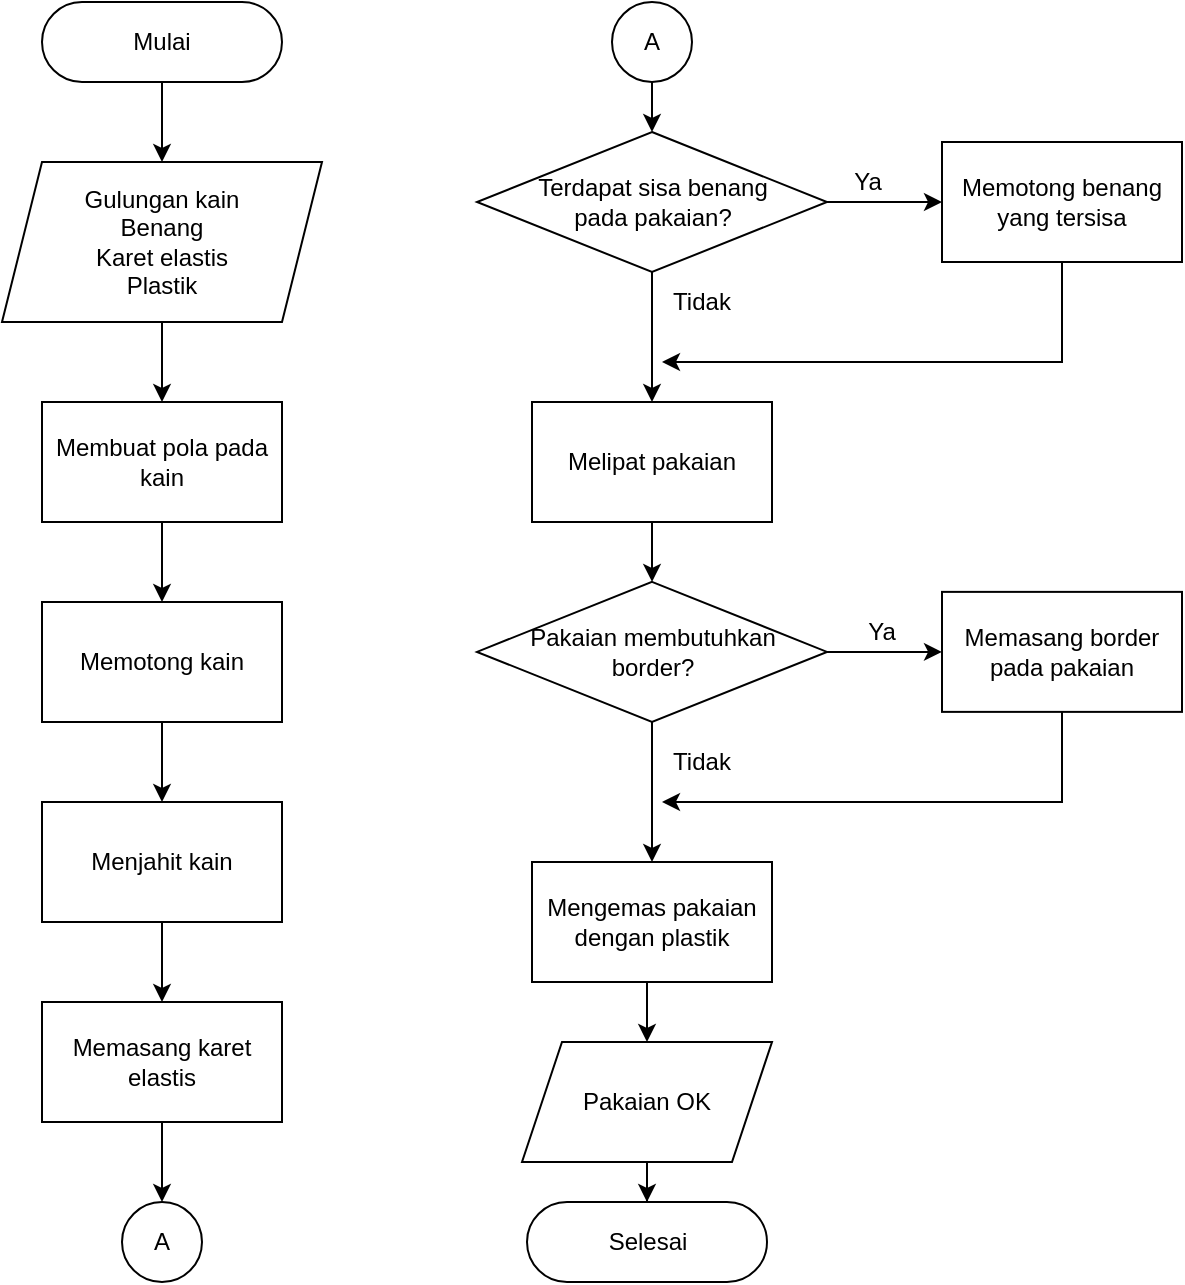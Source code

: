 <mxfile version="15.0.6" type="github">
  <diagram id="SvJlqrv_Ubx2b7r8ZZ3b" name="Page-1">
    <mxGraphModel dx="1240" dy="669" grid="1" gridSize="10" guides="1" tooltips="1" connect="1" arrows="1" fold="1" page="1" pageScale="1" pageWidth="850" pageHeight="1100" math="0" shadow="0">
      <root>
        <mxCell id="0" />
        <mxCell id="1" parent="0" />
        <mxCell id="EQxsAdqln0tXPdf_CBqu-6" style="edgeStyle=orthogonalEdgeStyle;rounded=0;orthogonalLoop=1;jettySize=auto;html=1;" parent="1" source="EQxsAdqln0tXPdf_CBqu-1" target="EQxsAdqln0tXPdf_CBqu-5" edge="1">
          <mxGeometry relative="1" as="geometry" />
        </mxCell>
        <mxCell id="EQxsAdqln0tXPdf_CBqu-1" value="Mulai" style="rounded=1;whiteSpace=wrap;html=1;arcSize=50;" parent="1" vertex="1">
          <mxGeometry x="170" y="100" width="120" height="40" as="geometry" />
        </mxCell>
        <mxCell id="EQxsAdqln0tXPdf_CBqu-4" value="Selesai" style="rounded=1;whiteSpace=wrap;html=1;arcSize=50;" parent="1" vertex="1">
          <mxGeometry x="412.5" y="700" width="120" height="40" as="geometry" />
        </mxCell>
        <mxCell id="EQxsAdqln0tXPdf_CBqu-10" style="edgeStyle=orthogonalEdgeStyle;rounded=0;orthogonalLoop=1;jettySize=auto;html=1;" parent="1" source="EQxsAdqln0tXPdf_CBqu-5" target="EQxsAdqln0tXPdf_CBqu-7" edge="1">
          <mxGeometry relative="1" as="geometry" />
        </mxCell>
        <mxCell id="EQxsAdqln0tXPdf_CBqu-5" value="&lt;div&gt;Gulungan kain&lt;/div&gt;&lt;div&gt;Benang&lt;/div&gt;&lt;div&gt;Karet elastis&lt;br&gt;&lt;/div&gt;&lt;div&gt;Plastik&lt;br&gt;&lt;/div&gt;" style="shape=parallelogram;perimeter=parallelogramPerimeter;whiteSpace=wrap;html=1;fixedSize=1;" parent="1" vertex="1">
          <mxGeometry x="150" y="180" width="160" height="80" as="geometry" />
        </mxCell>
        <mxCell id="EQxsAdqln0tXPdf_CBqu-12" value="" style="edgeStyle=orthogonalEdgeStyle;rounded=0;orthogonalLoop=1;jettySize=auto;html=1;" parent="1" source="EQxsAdqln0tXPdf_CBqu-7" target="EQxsAdqln0tXPdf_CBqu-11" edge="1">
          <mxGeometry relative="1" as="geometry" />
        </mxCell>
        <mxCell id="EQxsAdqln0tXPdf_CBqu-7" value="Membuat pola pada kain" style="rounded=0;whiteSpace=wrap;html=1;" parent="1" vertex="1">
          <mxGeometry x="170" y="300" width="120" height="60" as="geometry" />
        </mxCell>
        <mxCell id="EQxsAdqln0tXPdf_CBqu-14" value="" style="edgeStyle=orthogonalEdgeStyle;rounded=0;orthogonalLoop=1;jettySize=auto;html=1;" parent="1" source="EQxsAdqln0tXPdf_CBqu-11" target="EQxsAdqln0tXPdf_CBqu-13" edge="1">
          <mxGeometry relative="1" as="geometry" />
        </mxCell>
        <mxCell id="EQxsAdqln0tXPdf_CBqu-11" value="Memotong kain" style="whiteSpace=wrap;html=1;rounded=0;" parent="1" vertex="1">
          <mxGeometry x="170" y="400" width="120" height="60" as="geometry" />
        </mxCell>
        <mxCell id="EQxsAdqln0tXPdf_CBqu-16" value="" style="edgeStyle=orthogonalEdgeStyle;rounded=0;orthogonalLoop=1;jettySize=auto;html=1;" parent="1" source="EQxsAdqln0tXPdf_CBqu-13" target="EQxsAdqln0tXPdf_CBqu-15" edge="1">
          <mxGeometry relative="1" as="geometry" />
        </mxCell>
        <mxCell id="EQxsAdqln0tXPdf_CBqu-13" value="Menjahit kain" style="whiteSpace=wrap;html=1;rounded=0;" parent="1" vertex="1">
          <mxGeometry x="170" y="500" width="120" height="60" as="geometry" />
        </mxCell>
        <mxCell id="EQxsAdqln0tXPdf_CBqu-24" style="edgeStyle=orthogonalEdgeStyle;rounded=0;orthogonalLoop=1;jettySize=auto;html=1;" parent="1" source="EQxsAdqln0tXPdf_CBqu-15" target="EQxsAdqln0tXPdf_CBqu-22" edge="1">
          <mxGeometry relative="1" as="geometry" />
        </mxCell>
        <mxCell id="EQxsAdqln0tXPdf_CBqu-15" value="Memasang karet elastis" style="whiteSpace=wrap;html=1;rounded=0;" parent="1" vertex="1">
          <mxGeometry x="170" y="600" width="120" height="60" as="geometry" />
        </mxCell>
        <mxCell id="EQxsAdqln0tXPdf_CBqu-22" value="A" style="ellipse;whiteSpace=wrap;html=1;aspect=fixed;" parent="1" vertex="1">
          <mxGeometry x="210" y="700" width="40" height="40" as="geometry" />
        </mxCell>
        <mxCell id="EQxsAdqln0tXPdf_CBqu-34" style="edgeStyle=orthogonalEdgeStyle;rounded=0;orthogonalLoop=1;jettySize=auto;html=1;" parent="1" source="EQxsAdqln0tXPdf_CBqu-25" target="EQxsAdqln0tXPdf_CBqu-26" edge="1">
          <mxGeometry relative="1" as="geometry" />
        </mxCell>
        <mxCell id="EQxsAdqln0tXPdf_CBqu-25" value="A" style="ellipse;whiteSpace=wrap;html=1;aspect=fixed;" parent="1" vertex="1">
          <mxGeometry x="455" y="100" width="40" height="40" as="geometry" />
        </mxCell>
        <mxCell id="EQxsAdqln0tXPdf_CBqu-32" style="edgeStyle=orthogonalEdgeStyle;rounded=0;orthogonalLoop=1;jettySize=auto;html=1;entryX=0;entryY=0.5;entryDx=0;entryDy=0;" parent="1" source="EQxsAdqln0tXPdf_CBqu-26" target="EQxsAdqln0tXPdf_CBqu-31" edge="1">
          <mxGeometry relative="1" as="geometry" />
        </mxCell>
        <mxCell id="EQxsAdqln0tXPdf_CBqu-48" style="edgeStyle=orthogonalEdgeStyle;rounded=0;orthogonalLoop=1;jettySize=auto;html=1;entryX=0.5;entryY=0;entryDx=0;entryDy=0;" parent="1" source="EQxsAdqln0tXPdf_CBqu-26" target="EQxsAdqln0tXPdf_CBqu-46" edge="1">
          <mxGeometry relative="1" as="geometry" />
        </mxCell>
        <mxCell id="EQxsAdqln0tXPdf_CBqu-26" value="&lt;div&gt;Terdapat sisa benang &lt;br&gt;&lt;/div&gt;&lt;div&gt;pada pakaian?&lt;/div&gt;" style="rhombus;whiteSpace=wrap;html=1;" parent="1" vertex="1">
          <mxGeometry x="387.5" y="165" width="175" height="70" as="geometry" />
        </mxCell>
        <mxCell id="EQxsAdqln0tXPdf_CBqu-35" style="edgeStyle=orthogonalEdgeStyle;rounded=0;orthogonalLoop=1;jettySize=auto;html=1;" parent="1" source="EQxsAdqln0tXPdf_CBqu-31" edge="1">
          <mxGeometry relative="1" as="geometry">
            <mxPoint x="480" y="280" as="targetPoint" />
            <Array as="points">
              <mxPoint x="680" y="280" />
            </Array>
          </mxGeometry>
        </mxCell>
        <mxCell id="EQxsAdqln0tXPdf_CBqu-31" value="Memotong benang yang tersisa" style="rounded=0;whiteSpace=wrap;html=1;" parent="1" vertex="1">
          <mxGeometry x="620" y="170" width="120" height="60" as="geometry" />
        </mxCell>
        <mxCell id="EQxsAdqln0tXPdf_CBqu-36" value="&lt;font style=&quot;font-size: 12px&quot;&gt;Ya&lt;/font&gt;" style="text;html=1;strokeColor=none;fillColor=none;align=center;verticalAlign=middle;whiteSpace=wrap;rounded=0;" parent="1" vertex="1">
          <mxGeometry x="562.5" y="180" width="40" height="20" as="geometry" />
        </mxCell>
        <mxCell id="FsdDRmOEKdoUIaEoxOmk-8" style="edgeStyle=orthogonalEdgeStyle;rounded=0;orthogonalLoop=1;jettySize=auto;html=1;entryX=0.5;entryY=0;entryDx=0;entryDy=0;" edge="1" parent="1" source="EQxsAdqln0tXPdf_CBqu-37" target="FsdDRmOEKdoUIaEoxOmk-5">
          <mxGeometry relative="1" as="geometry">
            <Array as="points">
              <mxPoint x="473" y="610" />
            </Array>
          </mxGeometry>
        </mxCell>
        <mxCell id="EQxsAdqln0tXPdf_CBqu-37" value="Mengemas pakaian dengan plastik" style="rounded=0;whiteSpace=wrap;html=1;" parent="1" vertex="1">
          <mxGeometry x="415" y="530" width="120" height="60" as="geometry" />
        </mxCell>
        <mxCell id="EQxsAdqln0tXPdf_CBqu-39" value="Tidak" style="text;html=1;strokeColor=none;fillColor=none;align=center;verticalAlign=middle;whiteSpace=wrap;rounded=0;" parent="1" vertex="1">
          <mxGeometry x="480" y="240" width="40" height="20" as="geometry" />
        </mxCell>
        <mxCell id="EQxsAdqln0tXPdf_CBqu-45" style="edgeStyle=orthogonalEdgeStyle;rounded=0;orthogonalLoop=1;jettySize=auto;html=1;" parent="1" source="EQxsAdqln0tXPdf_CBqu-43" target="EQxsAdqln0tXPdf_CBqu-37" edge="1">
          <mxGeometry relative="1" as="geometry" />
        </mxCell>
        <mxCell id="EQxsAdqln0tXPdf_CBqu-51" style="edgeStyle=orthogonalEdgeStyle;rounded=0;orthogonalLoop=1;jettySize=auto;html=1;entryX=0;entryY=0.5;entryDx=0;entryDy=0;" parent="1" source="EQxsAdqln0tXPdf_CBqu-43" target="EQxsAdqln0tXPdf_CBqu-50" edge="1">
          <mxGeometry relative="1" as="geometry" />
        </mxCell>
        <mxCell id="EQxsAdqln0tXPdf_CBqu-43" value="&lt;div&gt;Pakaian membutuhkan&lt;/div&gt;&lt;div&gt;border?&lt;br&gt;&lt;/div&gt;" style="rhombus;whiteSpace=wrap;html=1;" parent="1" vertex="1">
          <mxGeometry x="387.5" y="389.94" width="175" height="70" as="geometry" />
        </mxCell>
        <mxCell id="EQxsAdqln0tXPdf_CBqu-49" style="edgeStyle=orthogonalEdgeStyle;rounded=0;orthogonalLoop=1;jettySize=auto;html=1;" parent="1" source="EQxsAdqln0tXPdf_CBqu-46" target="EQxsAdqln0tXPdf_CBqu-43" edge="1">
          <mxGeometry relative="1" as="geometry" />
        </mxCell>
        <mxCell id="EQxsAdqln0tXPdf_CBqu-46" value="Melipat pakaian" style="rounded=0;whiteSpace=wrap;html=1;" parent="1" vertex="1">
          <mxGeometry x="415" y="300" width="120" height="60" as="geometry" />
        </mxCell>
        <mxCell id="EQxsAdqln0tXPdf_CBqu-58" style="edgeStyle=orthogonalEdgeStyle;rounded=0;orthogonalLoop=1;jettySize=auto;html=1;" parent="1" source="EQxsAdqln0tXPdf_CBqu-50" edge="1">
          <mxGeometry relative="1" as="geometry">
            <mxPoint x="480" y="499.94" as="targetPoint" />
            <Array as="points">
              <mxPoint x="680" y="499.94" />
              <mxPoint x="480" y="499.94" />
            </Array>
          </mxGeometry>
        </mxCell>
        <mxCell id="EQxsAdqln0tXPdf_CBqu-50" value="Memasang border pada pakaian" style="rounded=0;whiteSpace=wrap;html=1;" parent="1" vertex="1">
          <mxGeometry x="620" y="394.94" width="120" height="60" as="geometry" />
        </mxCell>
        <mxCell id="EQxsAdqln0tXPdf_CBqu-53" value="&lt;font style=&quot;font-size: 12px&quot;&gt;Ya&lt;/font&gt;" style="text;html=1;strokeColor=none;fillColor=none;align=center;verticalAlign=middle;whiteSpace=wrap;rounded=0;" parent="1" vertex="1">
          <mxGeometry x="570" y="404.94" width="40" height="20" as="geometry" />
        </mxCell>
        <mxCell id="EQxsAdqln0tXPdf_CBqu-55" value="Tidak" style="text;html=1;strokeColor=none;fillColor=none;align=center;verticalAlign=middle;whiteSpace=wrap;rounded=0;" parent="1" vertex="1">
          <mxGeometry x="480" y="469.94" width="40" height="20" as="geometry" />
        </mxCell>
        <mxCell id="FsdDRmOEKdoUIaEoxOmk-4" style="edgeStyle=orthogonalEdgeStyle;rounded=0;orthogonalLoop=1;jettySize=auto;html=1;exitX=0.5;exitY=1;exitDx=0;exitDy=0;" edge="1" parent="1" source="EQxsAdqln0tXPdf_CBqu-39" target="EQxsAdqln0tXPdf_CBqu-39">
          <mxGeometry relative="1" as="geometry" />
        </mxCell>
        <mxCell id="FsdDRmOEKdoUIaEoxOmk-9" style="edgeStyle=orthogonalEdgeStyle;rounded=0;orthogonalLoop=1;jettySize=auto;html=1;entryX=0.5;entryY=0;entryDx=0;entryDy=0;" edge="1" parent="1" source="FsdDRmOEKdoUIaEoxOmk-5" target="EQxsAdqln0tXPdf_CBqu-4">
          <mxGeometry relative="1" as="geometry" />
        </mxCell>
        <mxCell id="FsdDRmOEKdoUIaEoxOmk-5" value="Pakaian OK" style="shape=parallelogram;perimeter=parallelogramPerimeter;whiteSpace=wrap;html=1;fixedSize=1;" vertex="1" parent="1">
          <mxGeometry x="410" y="620" width="125" height="60" as="geometry" />
        </mxCell>
      </root>
    </mxGraphModel>
  </diagram>
</mxfile>
